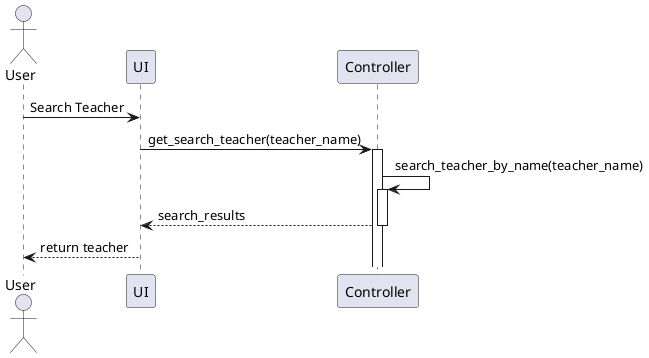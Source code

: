 @startuml Search Teacher
actor User

participant "UI" as Server
participant Controller

User -> Server: Search Teacher
Server -> Controller: get_search_teacher(teacher_name)
activate Controller
Controller -> Controller: search_teacher_by_name(teacher_name)
activate Controller
Controller --> Server: search_results
deactivate Controller

Server --> User: return teacher

@enduml